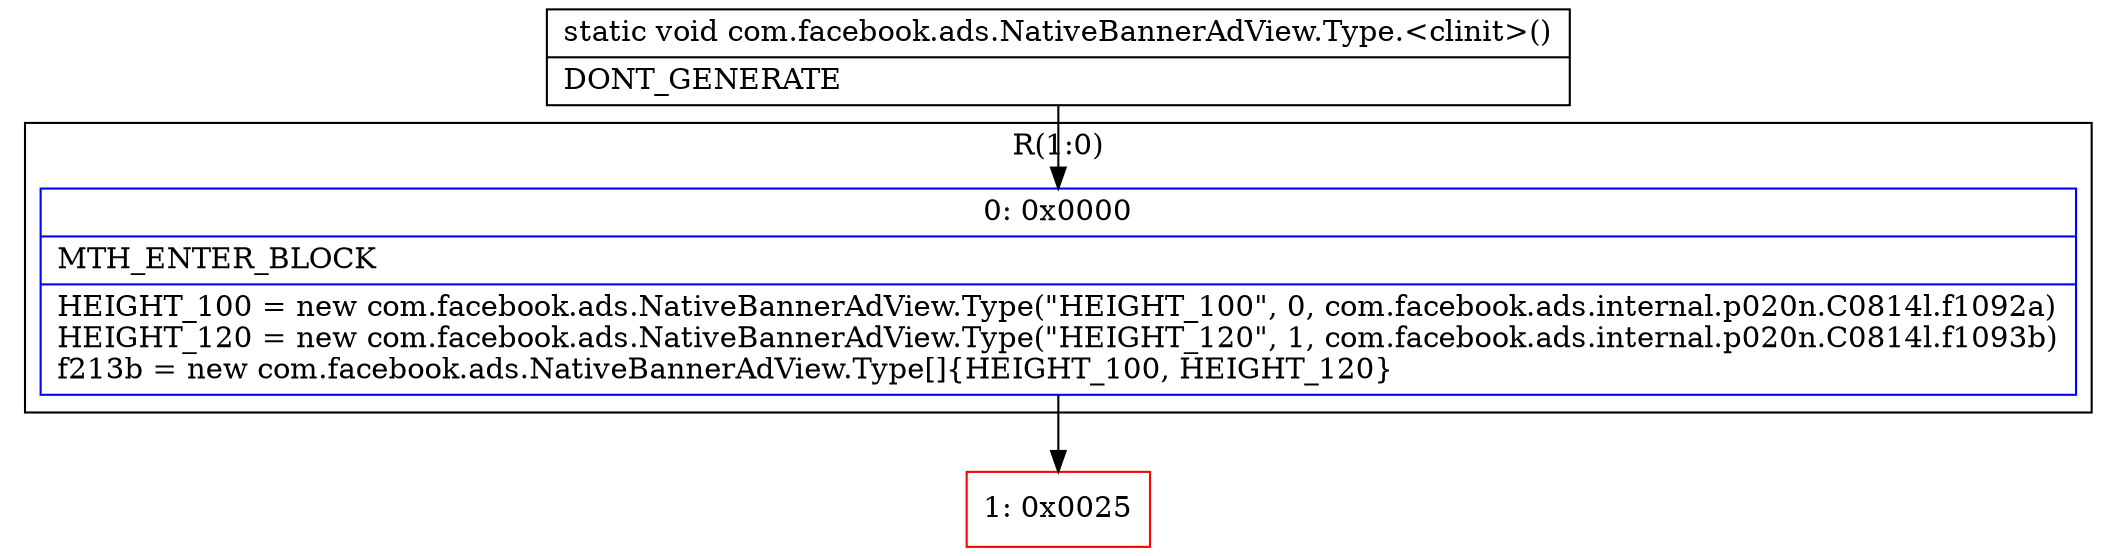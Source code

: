 digraph "CFG forcom.facebook.ads.NativeBannerAdView.Type.\<clinit\>()V" {
subgraph cluster_Region_1821008971 {
label = "R(1:0)";
node [shape=record,color=blue];
Node_0 [shape=record,label="{0\:\ 0x0000|MTH_ENTER_BLOCK\l|HEIGHT_100 = new com.facebook.ads.NativeBannerAdView.Type(\"HEIGHT_100\", 0, com.facebook.ads.internal.p020n.C0814l.f1092a)\lHEIGHT_120 = new com.facebook.ads.NativeBannerAdView.Type(\"HEIGHT_120\", 1, com.facebook.ads.internal.p020n.C0814l.f1093b)\lf213b = new com.facebook.ads.NativeBannerAdView.Type[]\{HEIGHT_100, HEIGHT_120\}\l}"];
}
Node_1 [shape=record,color=red,label="{1\:\ 0x0025}"];
MethodNode[shape=record,label="{static void com.facebook.ads.NativeBannerAdView.Type.\<clinit\>()  | DONT_GENERATE\l}"];
MethodNode -> Node_0;
Node_0 -> Node_1;
}

